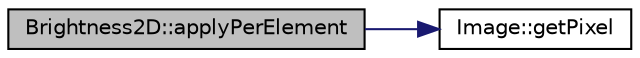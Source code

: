 digraph "Brightness2D::applyPerElement"
{
 // LATEX_PDF_SIZE
  edge [fontname="Helvetica",fontsize="10",labelfontname="Helvetica",labelfontsize="10"];
  node [fontname="Helvetica",fontsize="10",shape=record];
  rankdir="LR";
  Node1 [label="Brightness2D::applyPerElement",height=0.2,width=0.4,color="black", fillcolor="grey75", style="filled", fontcolor="black",tooltip=" "];
  Node1 -> Node2 [color="midnightblue",fontsize="10",style="solid",fontname="Helvetica"];
  Node2 [label="Image::getPixel",height=0.2,width=0.4,color="black", fillcolor="white", style="filled",URL="$classImage.html#a20827f1edbe739ce0332fda00e0e3039",tooltip=" "];
}
